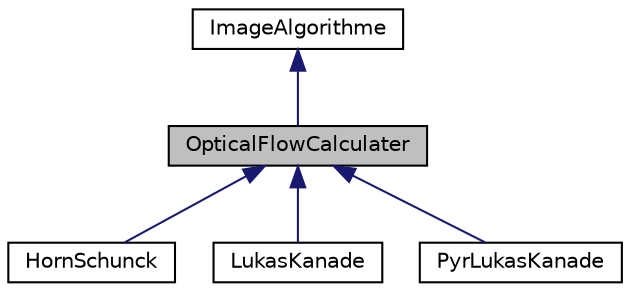 digraph G
{
  edge [fontname="Helvetica",fontsize="10",labelfontname="Helvetica",labelfontsize="10"];
  node [fontname="Helvetica",fontsize="10",shape=record];
  Node1 [label="OpticalFlowCalculater",height=0.2,width=0.4,color="black", fillcolor="grey75", style="filled" fontcolor="black"];
  Node2 -> Node1 [dir="back",color="midnightblue",fontsize="10",style="solid",fontname="Helvetica"];
  Node2 [label="ImageAlgorithme",height=0.2,width=0.4,color="black", fillcolor="white", style="filled",URL="$class_image_algorithme.html"];
  Node1 -> Node3 [dir="back",color="midnightblue",fontsize="10",style="solid",fontname="Helvetica"];
  Node3 [label="HornSchunck",height=0.2,width=0.4,color="black", fillcolor="white", style="filled",URL="$class_horn_schunck.html"];
  Node1 -> Node4 [dir="back",color="midnightblue",fontsize="10",style="solid",fontname="Helvetica"];
  Node4 [label="LukasKanade",height=0.2,width=0.4,color="black", fillcolor="white", style="filled",URL="$class_lukas_kanade.html"];
  Node1 -> Node5 [dir="back",color="midnightblue",fontsize="10",style="solid",fontname="Helvetica"];
  Node5 [label="PyrLukasKanade",height=0.2,width=0.4,color="black", fillcolor="white", style="filled",URL="$class_pyr_lukas_kanade.html"];
}
